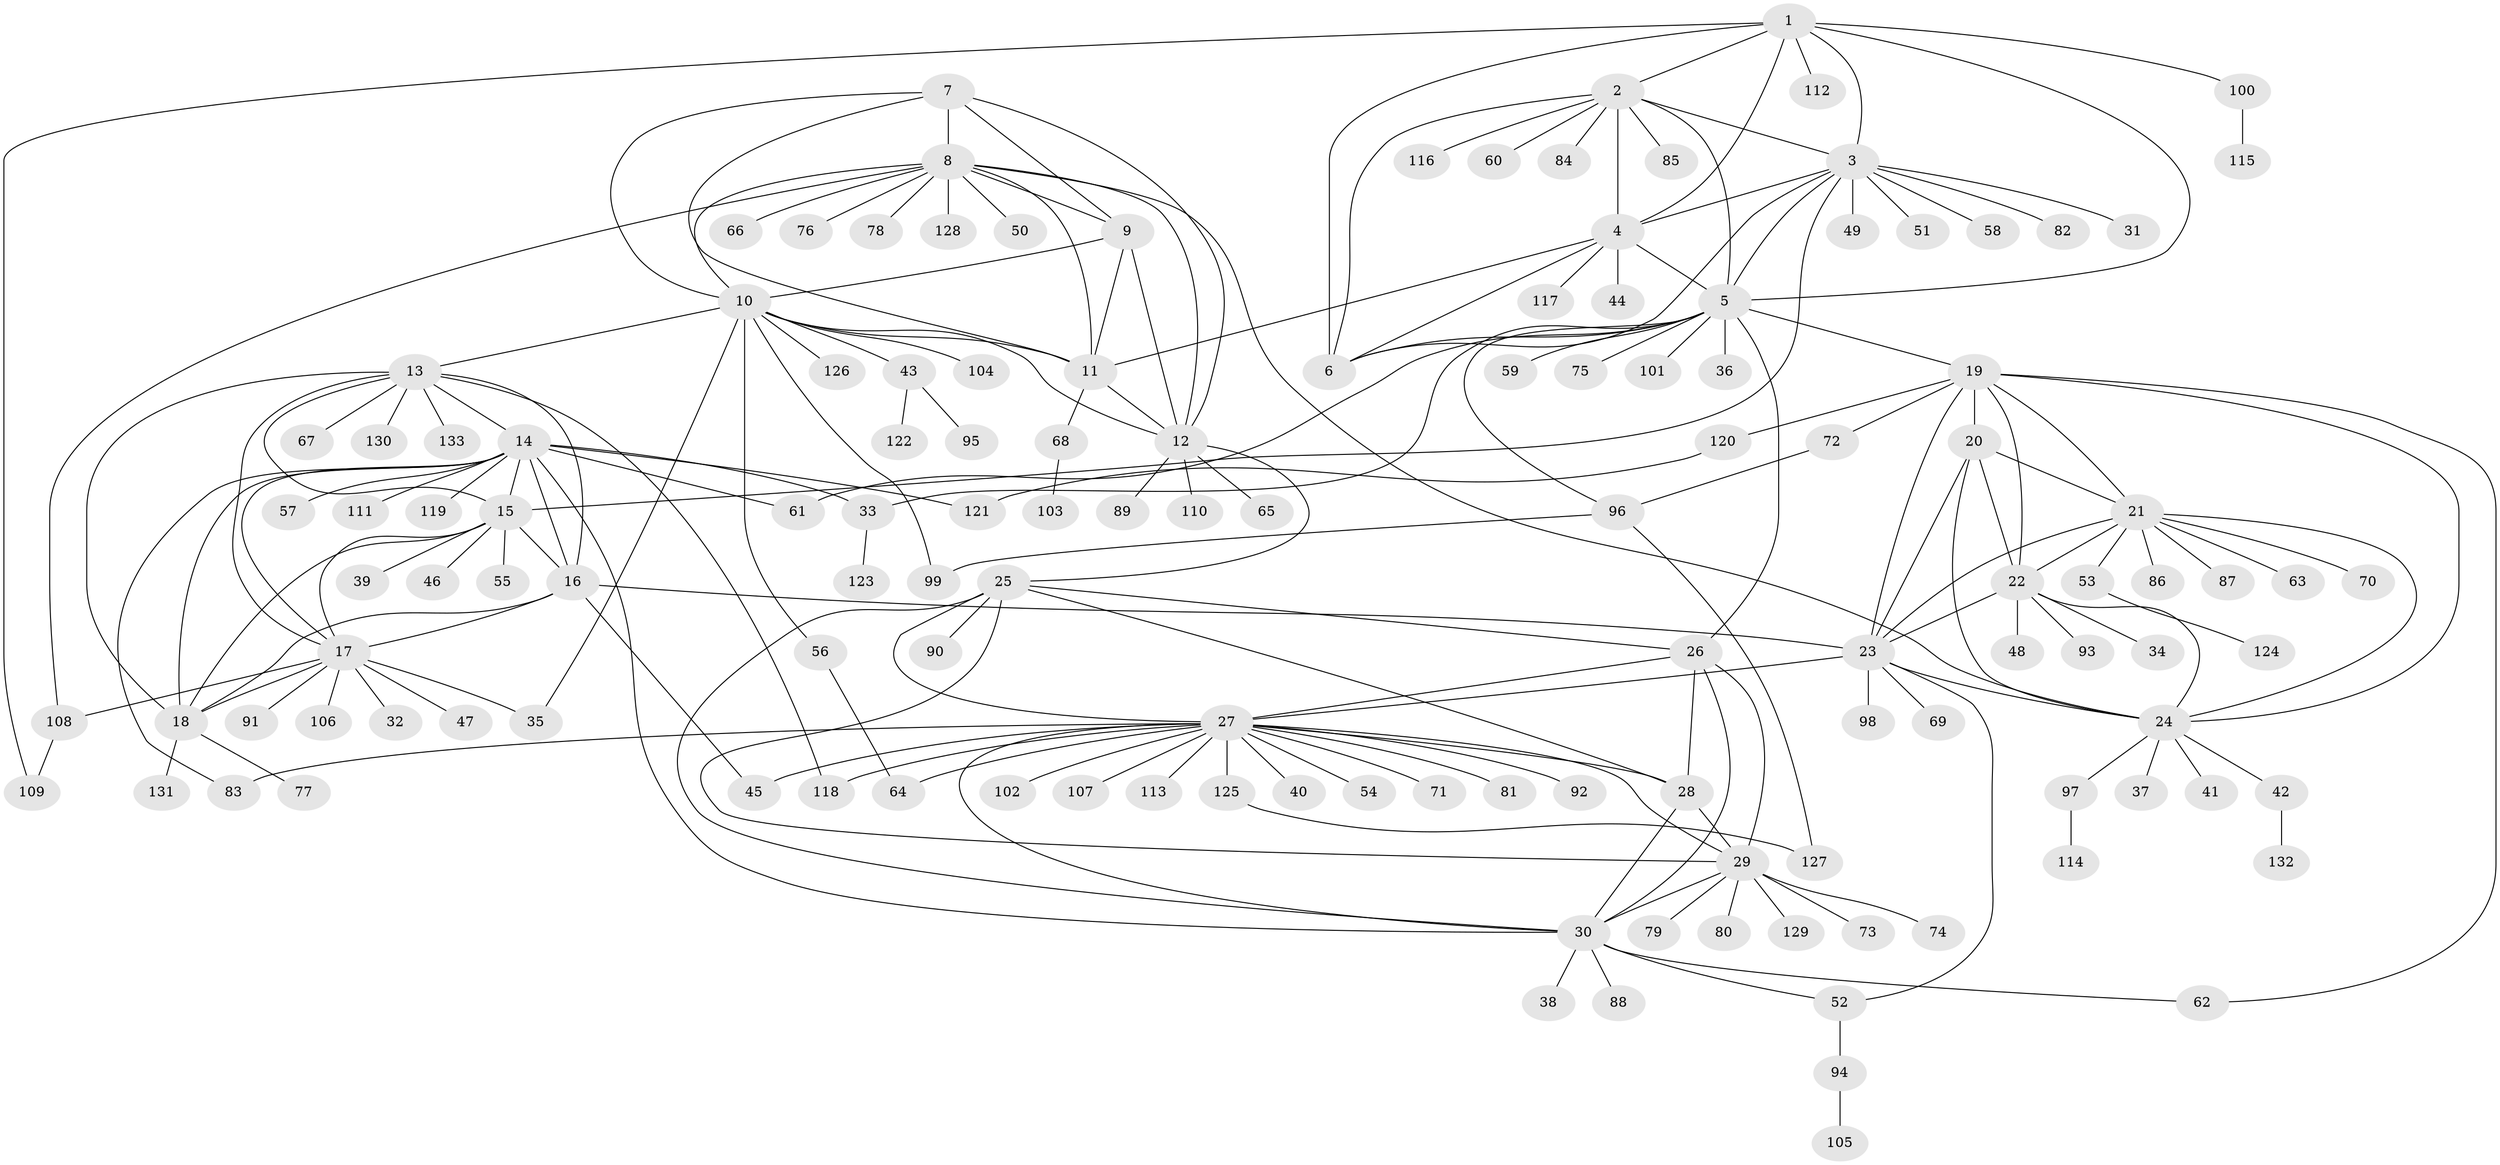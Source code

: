 // Generated by graph-tools (version 1.1) at 2025/50/03/09/25 03:50:36]
// undirected, 133 vertices, 203 edges
graph export_dot {
graph [start="1"]
  node [color=gray90,style=filled];
  1;
  2;
  3;
  4;
  5;
  6;
  7;
  8;
  9;
  10;
  11;
  12;
  13;
  14;
  15;
  16;
  17;
  18;
  19;
  20;
  21;
  22;
  23;
  24;
  25;
  26;
  27;
  28;
  29;
  30;
  31;
  32;
  33;
  34;
  35;
  36;
  37;
  38;
  39;
  40;
  41;
  42;
  43;
  44;
  45;
  46;
  47;
  48;
  49;
  50;
  51;
  52;
  53;
  54;
  55;
  56;
  57;
  58;
  59;
  60;
  61;
  62;
  63;
  64;
  65;
  66;
  67;
  68;
  69;
  70;
  71;
  72;
  73;
  74;
  75;
  76;
  77;
  78;
  79;
  80;
  81;
  82;
  83;
  84;
  85;
  86;
  87;
  88;
  89;
  90;
  91;
  92;
  93;
  94;
  95;
  96;
  97;
  98;
  99;
  100;
  101;
  102;
  103;
  104;
  105;
  106;
  107;
  108;
  109;
  110;
  111;
  112;
  113;
  114;
  115;
  116;
  117;
  118;
  119;
  120;
  121;
  122;
  123;
  124;
  125;
  126;
  127;
  128;
  129;
  130;
  131;
  132;
  133;
  1 -- 2;
  1 -- 3;
  1 -- 4;
  1 -- 5;
  1 -- 6;
  1 -- 100;
  1 -- 109;
  1 -- 112;
  2 -- 3;
  2 -- 4;
  2 -- 5;
  2 -- 6;
  2 -- 60;
  2 -- 84;
  2 -- 85;
  2 -- 116;
  3 -- 4;
  3 -- 5;
  3 -- 6;
  3 -- 15;
  3 -- 31;
  3 -- 49;
  3 -- 51;
  3 -- 58;
  3 -- 82;
  4 -- 5;
  4 -- 6;
  4 -- 11;
  4 -- 44;
  4 -- 117;
  5 -- 6;
  5 -- 19;
  5 -- 26;
  5 -- 33;
  5 -- 36;
  5 -- 59;
  5 -- 61;
  5 -- 75;
  5 -- 96;
  5 -- 101;
  7 -- 8;
  7 -- 9;
  7 -- 10;
  7 -- 11;
  7 -- 12;
  8 -- 9;
  8 -- 10;
  8 -- 11;
  8 -- 12;
  8 -- 24;
  8 -- 50;
  8 -- 66;
  8 -- 76;
  8 -- 78;
  8 -- 108;
  8 -- 128;
  9 -- 10;
  9 -- 11;
  9 -- 12;
  10 -- 11;
  10 -- 12;
  10 -- 13;
  10 -- 35;
  10 -- 43;
  10 -- 56;
  10 -- 99;
  10 -- 104;
  10 -- 126;
  11 -- 12;
  11 -- 68;
  12 -- 25;
  12 -- 65;
  12 -- 89;
  12 -- 110;
  13 -- 14;
  13 -- 15;
  13 -- 16;
  13 -- 17;
  13 -- 18;
  13 -- 67;
  13 -- 118;
  13 -- 130;
  13 -- 133;
  14 -- 15;
  14 -- 16;
  14 -- 17;
  14 -- 18;
  14 -- 30;
  14 -- 33;
  14 -- 57;
  14 -- 61;
  14 -- 83;
  14 -- 111;
  14 -- 119;
  14 -- 121;
  15 -- 16;
  15 -- 17;
  15 -- 18;
  15 -- 39;
  15 -- 46;
  15 -- 55;
  16 -- 17;
  16 -- 18;
  16 -- 23;
  16 -- 45;
  17 -- 18;
  17 -- 32;
  17 -- 35;
  17 -- 47;
  17 -- 91;
  17 -- 106;
  17 -- 108;
  18 -- 77;
  18 -- 131;
  19 -- 20;
  19 -- 21;
  19 -- 22;
  19 -- 23;
  19 -- 24;
  19 -- 62;
  19 -- 72;
  19 -- 120;
  20 -- 21;
  20 -- 22;
  20 -- 23;
  20 -- 24;
  21 -- 22;
  21 -- 23;
  21 -- 24;
  21 -- 53;
  21 -- 63;
  21 -- 70;
  21 -- 86;
  21 -- 87;
  22 -- 23;
  22 -- 24;
  22 -- 34;
  22 -- 48;
  22 -- 93;
  23 -- 24;
  23 -- 27;
  23 -- 52;
  23 -- 69;
  23 -- 98;
  24 -- 37;
  24 -- 41;
  24 -- 42;
  24 -- 97;
  25 -- 26;
  25 -- 27;
  25 -- 28;
  25 -- 29;
  25 -- 30;
  25 -- 90;
  26 -- 27;
  26 -- 28;
  26 -- 29;
  26 -- 30;
  27 -- 28;
  27 -- 29;
  27 -- 30;
  27 -- 40;
  27 -- 45;
  27 -- 54;
  27 -- 64;
  27 -- 71;
  27 -- 81;
  27 -- 83;
  27 -- 92;
  27 -- 102;
  27 -- 107;
  27 -- 113;
  27 -- 118;
  27 -- 125;
  28 -- 29;
  28 -- 30;
  29 -- 30;
  29 -- 73;
  29 -- 74;
  29 -- 79;
  29 -- 80;
  29 -- 129;
  30 -- 38;
  30 -- 52;
  30 -- 62;
  30 -- 88;
  33 -- 123;
  42 -- 132;
  43 -- 95;
  43 -- 122;
  52 -- 94;
  53 -- 124;
  56 -- 64;
  68 -- 103;
  72 -- 96;
  94 -- 105;
  96 -- 99;
  96 -- 127;
  97 -- 114;
  100 -- 115;
  108 -- 109;
  120 -- 121;
  125 -- 127;
}
